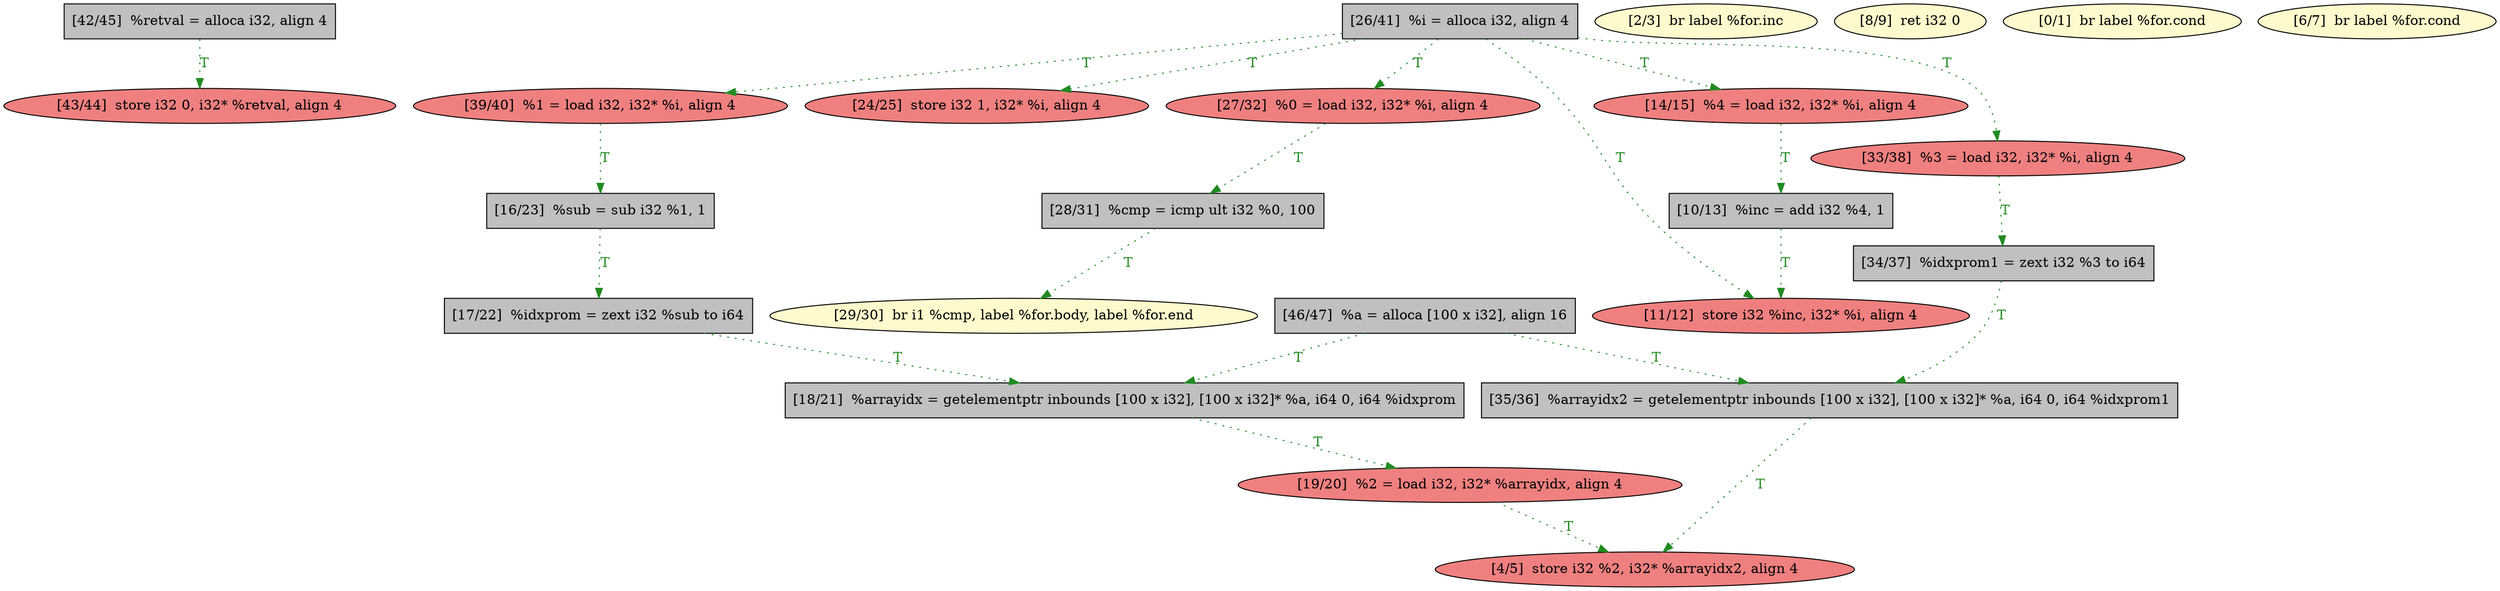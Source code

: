 
digraph G {


node71 [fillcolor=grey,label="[42/45]  %retval = alloca i32, align 4",shape=rectangle,style=filled ]
node70 [fillcolor=lightcoral,label="[43/44]  store i32 0, i32* %retval, align 4",shape=ellipse,style=filled ]
node69 [fillcolor=grey,label="[46/47]  %a = alloca [100 x i32], align 16",shape=rectangle,style=filled ]
node65 [fillcolor=grey,label="[18/21]  %arrayidx = getelementptr inbounds [100 x i32], [100 x i32]* %a, i64 0, i64 %idxprom",shape=rectangle,style=filled ]
node64 [fillcolor=lightcoral,label="[27/32]  %0 = load i32, i32* %i, align 4",shape=ellipse,style=filled ]
node53 [fillcolor=lemonchiffon,label="[29/30]  br i1 %cmp, label %for.body, label %for.end",shape=ellipse,style=filled ]
node59 [fillcolor=lightcoral,label="[4/5]  store i32 %2, i32* %arrayidx2, align 4",shape=ellipse,style=filled ]
node52 [fillcolor=lightcoral,label="[24/25]  store i32 1, i32* %i, align 4",shape=ellipse,style=filled ]
node68 [fillcolor=grey,label="[17/22]  %idxprom = zext i32 %sub to i64",shape=rectangle,style=filled ]
node62 [fillcolor=lemonchiffon,label="[2/3]  br label %for.inc",shape=ellipse,style=filled ]
node51 [fillcolor=lemonchiffon,label="[8/9]  ret i32 0",shape=ellipse,style=filled ]
node50 [fillcolor=grey,label="[10/13]  %inc = add i32 %4, 1",shape=rectangle,style=filled ]
node67 [fillcolor=lightcoral,label="[39/40]  %1 = load i32, i32* %i, align 4",shape=ellipse,style=filled ]
node48 [fillcolor=grey,label="[16/23]  %sub = sub i32 %1, 1",shape=rectangle,style=filled ]
node49 [fillcolor=lightcoral,label="[14/15]  %4 = load i32, i32* %i, align 4",shape=ellipse,style=filled ]
node61 [fillcolor=lemonchiffon,label="[0/1]  br label %for.cond",shape=ellipse,style=filled ]
node63 [fillcolor=grey,label="[28/31]  %cmp = icmp ult i32 %0, 100",shape=rectangle,style=filled ]
node54 [fillcolor=lightcoral,label="[11/12]  store i32 %inc, i32* %i, align 4",shape=ellipse,style=filled ]
node66 [fillcolor=grey,label="[35/36]  %arrayidx2 = getelementptr inbounds [100 x i32], [100 x i32]* %a, i64 0, i64 %idxprom1",shape=rectangle,style=filled ]
node55 [fillcolor=grey,label="[34/37]  %idxprom1 = zext i32 %3 to i64",shape=rectangle,style=filled ]
node57 [fillcolor=lightcoral,label="[33/38]  %3 = load i32, i32* %i, align 4",shape=ellipse,style=filled ]
node56 [fillcolor=grey,label="[26/41]  %i = alloca i32, align 4",shape=rectangle,style=filled ]
node58 [fillcolor=lemonchiffon,label="[6/7]  br label %for.cond",shape=ellipse,style=filled ]
node60 [fillcolor=lightcoral,label="[19/20]  %2 = load i32, i32* %arrayidx, align 4",shape=ellipse,style=filled ]

node67->node48 [style=dotted,color=forestgreen,label="T",fontcolor=forestgreen ]
node69->node66 [style=dotted,color=forestgreen,label="T",fontcolor=forestgreen ]
node64->node63 [style=dotted,color=forestgreen,label="T",fontcolor=forestgreen ]
node69->node65 [style=dotted,color=forestgreen,label="T",fontcolor=forestgreen ]
node71->node70 [style=dotted,color=forestgreen,label="T",fontcolor=forestgreen ]
node56->node57 [style=dotted,color=forestgreen,label="T",fontcolor=forestgreen ]
node55->node66 [style=dotted,color=forestgreen,label="T",fontcolor=forestgreen ]
node68->node65 [style=dotted,color=forestgreen,label="T",fontcolor=forestgreen ]
node50->node54 [style=dotted,color=forestgreen,label="T",fontcolor=forestgreen ]
node60->node59 [style=dotted,color=forestgreen,label="T",fontcolor=forestgreen ]
node56->node54 [style=dotted,color=forestgreen,label="T",fontcolor=forestgreen ]
node63->node53 [style=dotted,color=forestgreen,label="T",fontcolor=forestgreen ]
node49->node50 [style=dotted,color=forestgreen,label="T",fontcolor=forestgreen ]
node66->node59 [style=dotted,color=forestgreen,label="T",fontcolor=forestgreen ]
node48->node68 [style=dotted,color=forestgreen,label="T",fontcolor=forestgreen ]
node56->node67 [style=dotted,color=forestgreen,label="T",fontcolor=forestgreen ]
node57->node55 [style=dotted,color=forestgreen,label="T",fontcolor=forestgreen ]
node65->node60 [style=dotted,color=forestgreen,label="T",fontcolor=forestgreen ]
node56->node49 [style=dotted,color=forestgreen,label="T",fontcolor=forestgreen ]
node56->node64 [style=dotted,color=forestgreen,label="T",fontcolor=forestgreen ]
node56->node52 [style=dotted,color=forestgreen,label="T",fontcolor=forestgreen ]


}
